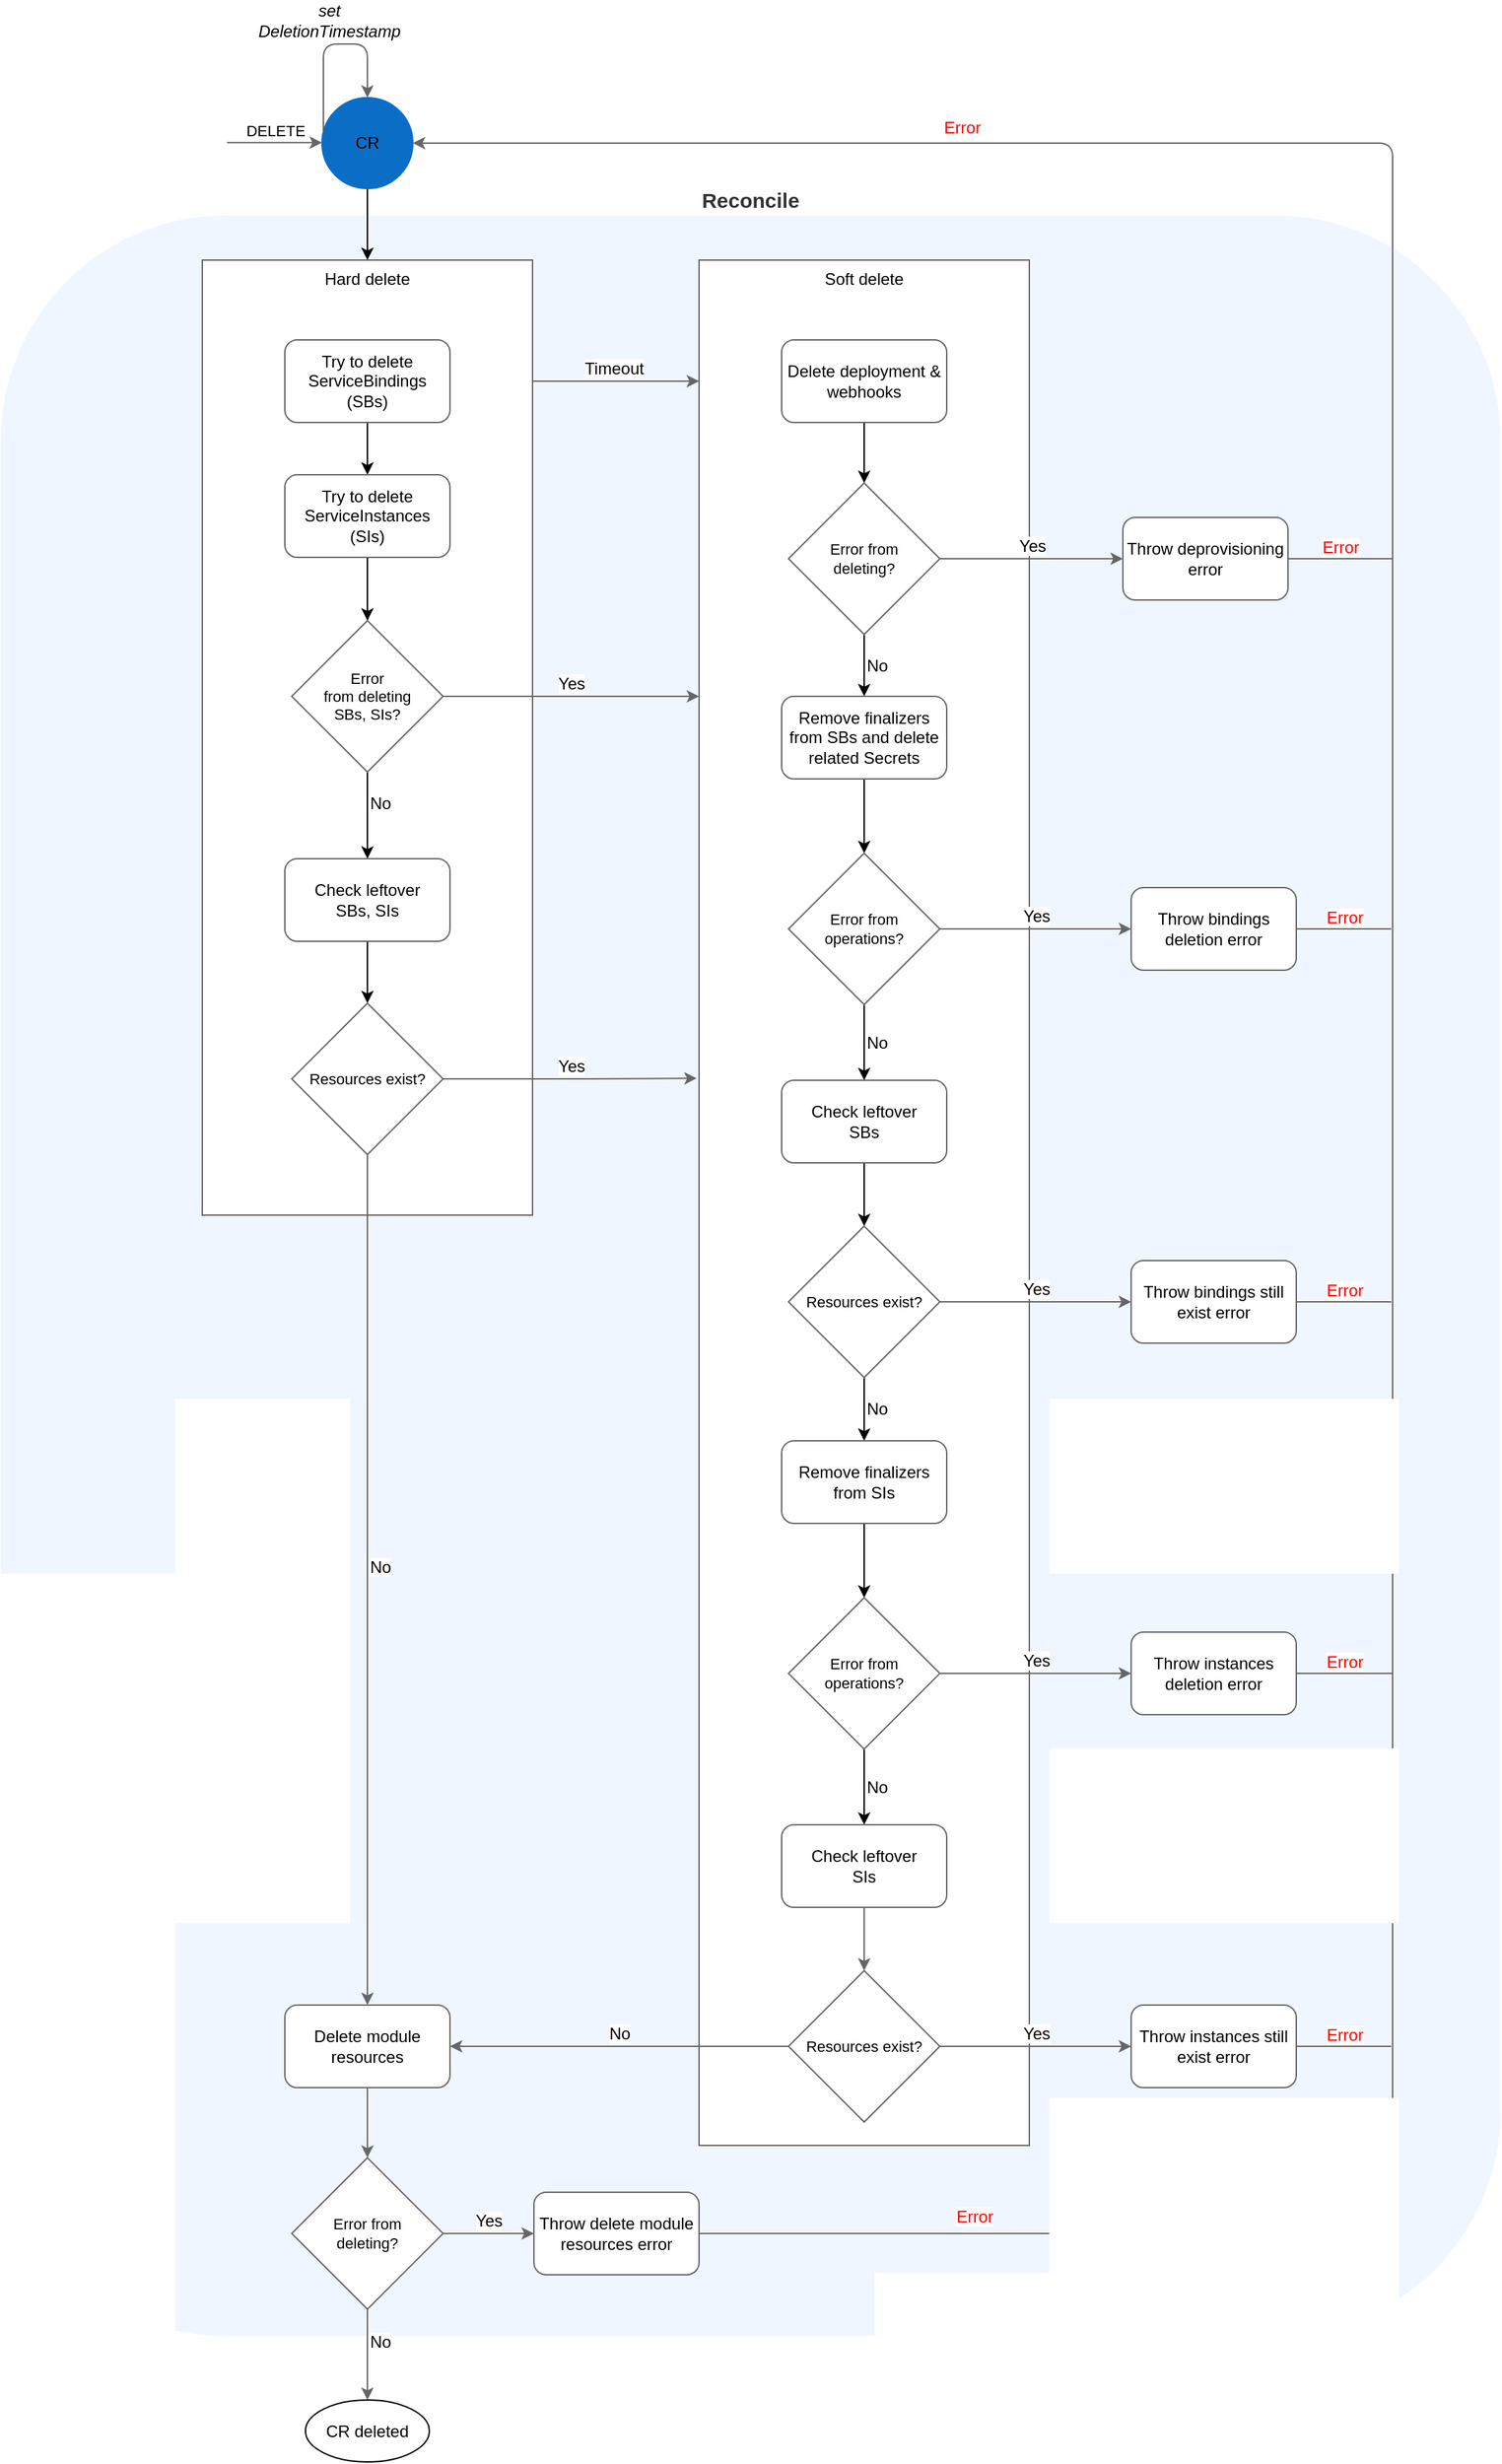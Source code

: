 <mxfile version="21.6.1" type="device">
  <diagram id="lu0qVTgI4R-YYrcZuvKL" name="Strona-1">
    <mxGraphModel dx="2222" dy="764" grid="0" gridSize="10" guides="1" tooltips="1" connect="1" arrows="1" fold="1" page="0" pageScale="1" pageWidth="827" pageHeight="1169" math="0" shadow="0">
      <root>
        <mxCell id="0" />
        <mxCell id="1" parent="0" />
        <mxCell id="O6QXdMl-xdjii7lvghlq-1" value="&lt;font style=&quot;font-size: 15px;&quot;&gt;Reconcile&lt;/font&gt;" style="rounded=1;whiteSpace=wrap;html=1;fontColor=#333333;fillColor=#f0f6ff;strokeColor=#f0f6ff;labelPosition=center;verticalLabelPosition=top;align=center;verticalAlign=bottom;fontStyle=1" parent="1" vertex="1">
          <mxGeometry x="-857" y="430" width="1089" height="1540" as="geometry" />
        </mxCell>
        <mxCell id="O6QXdMl-xdjii7lvghlq-54" value="" style="edgeStyle=orthogonalEdgeStyle;rounded=1;orthogonalLoop=1;jettySize=auto;html=1;fontSize=10;fontColor=#000000;" parent="1" source="9s4blzP_cOgsW_nrXSzR-4" target="9s4blzP_cOgsW_nrXSzR-12" edge="1">
          <mxGeometry relative="1" as="geometry" />
        </mxCell>
        <mxCell id="9s4blzP_cOgsW_nrXSzR-4" value="CR" style="ellipse;whiteSpace=wrap;html=1;aspect=fixed;fillColor=#0a6ec7;strokeColor=#0a6ec7;" parent="1" vertex="1">
          <mxGeometry x="-624" y="344" width="66" height="66" as="geometry" />
        </mxCell>
        <mxCell id="9s4blzP_cOgsW_nrXSzR-6" value="DELETE" style="endArrow=classic;html=1;rounded=1;labelPosition=center;verticalLabelPosition=top;align=center;verticalAlign=bottom;strokeColor=#666666;" parent="1" edge="1">
          <mxGeometry width="50" height="50" relative="1" as="geometry">
            <mxPoint x="-693" y="376.66" as="sourcePoint" />
            <mxPoint x="-624" y="376.66" as="targetPoint" />
          </mxGeometry>
        </mxCell>
        <mxCell id="9s4blzP_cOgsW_nrXSzR-7" value="&lt;i style=&quot;font-size: 12px;&quot;&gt;set&lt;br&gt;DeletionTimestamp&lt;/i&gt;" style="edgeStyle=orthogonalEdgeStyle;rounded=1;orthogonalLoop=1;jettySize=auto;html=1;entryX=0.5;entryY=0;entryDx=0;entryDy=0;labelPosition=center;verticalLabelPosition=top;align=center;verticalAlign=bottom;strokeColor=#666666;" parent="1" source="9s4blzP_cOgsW_nrXSzR-4" target="9s4blzP_cOgsW_nrXSzR-4" edge="1">
          <mxGeometry relative="1" as="geometry">
            <mxPoint x="-553" y="347" as="targetPoint" />
            <Array as="points">
              <mxPoint x="-623" y="305" />
              <mxPoint x="-591" y="305" />
            </Array>
          </mxGeometry>
        </mxCell>
        <mxCell id="9s4blzP_cOgsW_nrXSzR-12" value="Hard delete" style="rounded=0;whiteSpace=wrap;html=1;labelPosition=center;verticalLabelPosition=middle;align=center;verticalAlign=top;strokeColor=#666666;" parent="1" vertex="1">
          <mxGeometry x="-711" y="462" width="240" height="694" as="geometry" />
        </mxCell>
        <mxCell id="9s4blzP_cOgsW_nrXSzR-21" value="Soft delete" style="rounded=0;whiteSpace=wrap;html=1;verticalAlign=top;strokeColor=#666666;" parent="1" vertex="1">
          <mxGeometry x="-350" y="462" width="240" height="1370" as="geometry" />
        </mxCell>
        <mxCell id="O6QXdMl-xdjii7lvghlq-8" value="Yes" style="edgeStyle=orthogonalEdgeStyle;rounded=1;orthogonalLoop=1;jettySize=auto;html=1;fontSize=12;fontColor=#000000;exitX=1;exitY=0.5;exitDx=0;exitDy=0;strokeColor=#666666;verticalAlign=bottom;" parent="1" source="O6QXdMl-xdjii7lvghlq-2" target="9s4blzP_cOgsW_nrXSzR-21" edge="1">
          <mxGeometry relative="1" as="geometry">
            <Array as="points">
              <mxPoint x="-405" y="779" />
              <mxPoint x="-405" y="779" />
            </Array>
          </mxGeometry>
        </mxCell>
        <mxCell id="O6QXdMl-xdjii7lvghlq-14" value="No" style="edgeStyle=orthogonalEdgeStyle;rounded=1;orthogonalLoop=1;jettySize=auto;html=1;fontSize=12;fontColor=#000000;labelPosition=right;verticalLabelPosition=middle;align=left;verticalAlign=bottom;" parent="1" source="O6QXdMl-xdjii7lvghlq-2" target="O6QXdMl-xdjii7lvghlq-10" edge="1">
          <mxGeometry relative="1" as="geometry" />
        </mxCell>
        <mxCell id="O6QXdMl-xdjii7lvghlq-2" value="Error &lt;br&gt;from deleting&lt;br&gt;SBs, SIs?" style="rhombus;whiteSpace=wrap;html=1;fontSize=11;aspect=fixed;strokeColor=#666666;" parent="1" vertex="1">
          <mxGeometry x="-646" y="724" width="110" height="110" as="geometry" />
        </mxCell>
        <mxCell id="O6QXdMl-xdjii7lvghlq-6" value="" style="edgeStyle=orthogonalEdgeStyle;rounded=1;orthogonalLoop=1;jettySize=auto;html=1;fontSize=12;fontColor=#FF0000;" parent="1" source="O6QXdMl-xdjii7lvghlq-3" target="O6QXdMl-xdjii7lvghlq-5" edge="1">
          <mxGeometry relative="1" as="geometry" />
        </mxCell>
        <mxCell id="mvj4oXj6JV9amYfgUnpZ-20" value="" style="edgeStyle=orthogonalEdgeStyle;rounded=1;orthogonalLoop=1;jettySize=auto;html=1;strokeColor=#666666;" parent="1" edge="1">
          <mxGeometry relative="1" as="geometry">
            <mxPoint x="-471" y="550" as="sourcePoint" />
            <mxPoint x="-350" y="550" as="targetPoint" />
          </mxGeometry>
        </mxCell>
        <mxCell id="mvj4oXj6JV9amYfgUnpZ-23" value="Timeout" style="edgeLabel;html=1;align=center;verticalAlign=bottom;resizable=0;points=[];fontSize=12;" parent="mvj4oXj6JV9amYfgUnpZ-20" vertex="1" connectable="0">
          <mxGeometry x="-0.033" y="1" relative="1" as="geometry">
            <mxPoint as="offset" />
          </mxGeometry>
        </mxCell>
        <mxCell id="O6QXdMl-xdjii7lvghlq-3" value="Try to delete ServiceBindings&lt;br&gt;(SBs)" style="rounded=1;whiteSpace=wrap;html=1;strokeColor=#666666;" parent="1" vertex="1">
          <mxGeometry x="-651" y="520" width="120" height="60" as="geometry" />
        </mxCell>
        <mxCell id="O6QXdMl-xdjii7lvghlq-7" value="" style="edgeStyle=orthogonalEdgeStyle;rounded=1;orthogonalLoop=1;jettySize=auto;html=1;fontSize=12;fontColor=#FF0000;" parent="1" source="O6QXdMl-xdjii7lvghlq-5" target="O6QXdMl-xdjii7lvghlq-2" edge="1">
          <mxGeometry relative="1" as="geometry" />
        </mxCell>
        <mxCell id="O6QXdMl-xdjii7lvghlq-5" value="Try to delete ServiceInstances&lt;br&gt;(SIs)" style="rounded=1;whiteSpace=wrap;html=1;strokeColor=#666666;" parent="1" vertex="1">
          <mxGeometry x="-651" y="618" width="120" height="60" as="geometry" />
        </mxCell>
        <mxCell id="O6QXdMl-xdjii7lvghlq-15" value="" style="edgeStyle=orthogonalEdgeStyle;rounded=1;orthogonalLoop=1;jettySize=auto;html=1;fontSize=12;fontColor=#000000;" parent="1" source="O6QXdMl-xdjii7lvghlq-10" target="O6QXdMl-xdjii7lvghlq-13" edge="1">
          <mxGeometry relative="1" as="geometry" />
        </mxCell>
        <mxCell id="O6QXdMl-xdjii7lvghlq-10" value="Check leftover&lt;br&gt;SBs, SIs" style="rounded=1;whiteSpace=wrap;html=1;strokeColor=#666666;" parent="1" vertex="1">
          <mxGeometry x="-651" y="897" width="120" height="60" as="geometry" />
        </mxCell>
        <mxCell id="O6QXdMl-xdjii7lvghlq-17" value="Yes" style="edgeStyle=orthogonalEdgeStyle;rounded=1;orthogonalLoop=1;jettySize=auto;html=1;entryX=-0.007;entryY=0.434;entryDx=0;entryDy=0;entryPerimeter=0;fontSize=12;fontColor=#000000;strokeColor=#666666;verticalAlign=bottom;" parent="1" source="O6QXdMl-xdjii7lvghlq-13" target="9s4blzP_cOgsW_nrXSzR-21" edge="1">
          <mxGeometry relative="1" as="geometry" />
        </mxCell>
        <mxCell id="O6QXdMl-xdjii7lvghlq-19" value="No" style="edgeStyle=orthogonalEdgeStyle;rounded=1;orthogonalLoop=1;jettySize=auto;html=1;fontSize=12;fontColor=#000000;strokeColor=#666666;labelPosition=right;verticalLabelPosition=middle;align=left;verticalAlign=bottom;" parent="1" source="O6QXdMl-xdjii7lvghlq-13" target="O6QXdMl-xdjii7lvghlq-18" edge="1">
          <mxGeometry relative="1" as="geometry" />
        </mxCell>
        <mxCell id="O6QXdMl-xdjii7lvghlq-13" value="Resources exist?" style="rhombus;whiteSpace=wrap;html=1;fontSize=11;aspect=fixed;strokeColor=#666666;" parent="1" vertex="1">
          <mxGeometry x="-646" y="1002" width="110" height="110" as="geometry" />
        </mxCell>
        <mxCell id="O6QXdMl-xdjii7lvghlq-59" value="" style="edgeStyle=orthogonalEdgeStyle;rounded=1;orthogonalLoop=1;jettySize=auto;html=1;fontSize=10;fontColor=#000000;strokeColor=#666666;" parent="1" source="O6QXdMl-xdjii7lvghlq-18" target="O6QXdMl-xdjii7lvghlq-56" edge="1">
          <mxGeometry relative="1" as="geometry" />
        </mxCell>
        <mxCell id="O6QXdMl-xdjii7lvghlq-18" value="Delete module resources" style="rounded=1;whiteSpace=wrap;html=1;strokeColor=#666666;" parent="1" vertex="1">
          <mxGeometry x="-651" y="1730" width="120" height="60" as="geometry" />
        </mxCell>
        <mxCell id="O6QXdMl-xdjii7lvghlq-23" value="" style="edgeStyle=orthogonalEdgeStyle;rounded=1;orthogonalLoop=1;jettySize=auto;html=1;fontSize=12;fontColor=#000000;" parent="1" source="O6QXdMl-xdjii7lvghlq-21" target="O6QXdMl-xdjii7lvghlq-22" edge="1">
          <mxGeometry relative="1" as="geometry" />
        </mxCell>
        <mxCell id="O6QXdMl-xdjii7lvghlq-21" value="Delete deployment &amp;amp; webhooks" style="rounded=1;whiteSpace=wrap;html=1;strokeColor=#666666;" parent="1" vertex="1">
          <mxGeometry x="-290" y="520" width="120" height="60" as="geometry" />
        </mxCell>
        <mxCell id="O6QXdMl-xdjii7lvghlq-25" value="&lt;font style=&quot;font-size: 12px;&quot;&gt;Yes&lt;/font&gt;" style="edgeStyle=orthogonalEdgeStyle;rounded=1;orthogonalLoop=1;jettySize=auto;html=1;fontSize=10;fontColor=#000000;entryX=0;entryY=0.5;entryDx=0;entryDy=0;strokeColor=#666666;verticalAlign=bottom;" parent="1" source="O6QXdMl-xdjii7lvghlq-22" target="O6QXdMl-xdjii7lvghlq-24" edge="1">
          <mxGeometry relative="1" as="geometry">
            <mxPoint x="-95" y="679" as="targetPoint" />
          </mxGeometry>
        </mxCell>
        <mxCell id="O6QXdMl-xdjii7lvghlq-27" value="No" style="edgeStyle=orthogonalEdgeStyle;rounded=1;orthogonalLoop=1;jettySize=auto;html=1;fontSize=12;fontColor=#000000;verticalAlign=middle;labelPosition=right;verticalLabelPosition=middle;align=left;" parent="1" source="O6QXdMl-xdjii7lvghlq-22" target="O6QXdMl-xdjii7lvghlq-26" edge="1">
          <mxGeometry relative="1" as="geometry" />
        </mxCell>
        <mxCell id="O6QXdMl-xdjii7lvghlq-22" value="Error from&lt;br&gt;deleting?" style="rhombus;whiteSpace=wrap;html=1;fontSize=11;aspect=fixed;strokeColor=#666666;" parent="1" vertex="1">
          <mxGeometry x="-285" y="624" width="110" height="110" as="geometry" />
        </mxCell>
        <mxCell id="O6QXdMl-xdjii7lvghlq-78" value="Error" style="edgeStyle=orthogonalEdgeStyle;rounded=0;orthogonalLoop=1;jettySize=auto;html=1;fontSize=12;fontColor=#FF0000;endArrow=none;endFill=0;labelPosition=center;verticalLabelPosition=top;align=center;verticalAlign=bottom;strokeColor=#666666;" parent="1" source="O6QXdMl-xdjii7lvghlq-24" edge="1">
          <mxGeometry relative="1" as="geometry">
            <mxPoint x="154" y="679" as="targetPoint" />
          </mxGeometry>
        </mxCell>
        <mxCell id="O6QXdMl-xdjii7lvghlq-24" value="Throw deprovisioning error" style="rounded=1;whiteSpace=wrap;html=1;strokeColor=#666666;" parent="1" vertex="1">
          <mxGeometry x="-42" y="649" width="120" height="60" as="geometry" />
        </mxCell>
        <mxCell id="O6QXdMl-xdjii7lvghlq-29" value="" style="edgeStyle=orthogonalEdgeStyle;rounded=1;orthogonalLoop=1;jettySize=auto;html=1;fontSize=10;fontColor=#000000;" parent="1" source="O6QXdMl-xdjii7lvghlq-26" target="O6QXdMl-xdjii7lvghlq-28" edge="1">
          <mxGeometry relative="1" as="geometry" />
        </mxCell>
        <mxCell id="O6QXdMl-xdjii7lvghlq-26" value="Remove finalizers from SBs and delete related Secrets" style="rounded=1;whiteSpace=wrap;html=1;strokeColor=#666666;" parent="1" vertex="1">
          <mxGeometry x="-290" y="779" width="120" height="60" as="geometry" />
        </mxCell>
        <mxCell id="O6QXdMl-xdjii7lvghlq-33" value="No" style="edgeStyle=orthogonalEdgeStyle;rounded=1;orthogonalLoop=1;jettySize=auto;html=1;fontSize=12;fontColor=#000000;verticalAlign=middle;labelPosition=right;verticalLabelPosition=middle;align=left;" parent="1" source="O6QXdMl-xdjii7lvghlq-28" target="O6QXdMl-xdjii7lvghlq-32" edge="1">
          <mxGeometry relative="1" as="geometry" />
        </mxCell>
        <mxCell id="O6QXdMl-xdjii7lvghlq-37" value="&lt;font style=&quot;font-size: 12px;&quot;&gt;Yes&lt;/font&gt;" style="edgeStyle=orthogonalEdgeStyle;rounded=1;orthogonalLoop=1;jettySize=auto;html=1;entryX=0;entryY=0.5;entryDx=0;entryDy=0;fontSize=10;fontColor=#000000;strokeColor=#666666;verticalAlign=bottom;" parent="1" source="O6QXdMl-xdjii7lvghlq-28" target="O6QXdMl-xdjii7lvghlq-35" edge="1">
          <mxGeometry relative="1" as="geometry" />
        </mxCell>
        <mxCell id="O6QXdMl-xdjii7lvghlq-28" value="Error from operations?" style="rhombus;whiteSpace=wrap;html=1;fontSize=11;aspect=fixed;strokeColor=#666666;" parent="1" vertex="1">
          <mxGeometry x="-285" y="893" width="110" height="110" as="geometry" />
        </mxCell>
        <mxCell id="O6QXdMl-xdjii7lvghlq-38" value="" style="edgeStyle=orthogonalEdgeStyle;rounded=1;orthogonalLoop=1;jettySize=auto;html=1;fontSize=10;fontColor=#000000;" parent="1" source="O6QXdMl-xdjii7lvghlq-32" target="O6QXdMl-xdjii7lvghlq-34" edge="1">
          <mxGeometry relative="1" as="geometry" />
        </mxCell>
        <mxCell id="O6QXdMl-xdjii7lvghlq-32" value="Check leftover&lt;br&gt;SBs" style="rounded=1;whiteSpace=wrap;html=1;strokeColor=#666666;" parent="1" vertex="1">
          <mxGeometry x="-290" y="1058" width="120" height="60" as="geometry" />
        </mxCell>
        <mxCell id="O6QXdMl-xdjii7lvghlq-40" value="&lt;font style=&quot;font-size: 12px;&quot;&gt;Yes&lt;/font&gt;" style="edgeStyle=orthogonalEdgeStyle;rounded=1;orthogonalLoop=1;jettySize=auto;html=1;entryX=0;entryY=0.5;entryDx=0;entryDy=0;fontSize=10;fontColor=#000000;strokeColor=#666666;verticalAlign=bottom;" parent="1" source="O6QXdMl-xdjii7lvghlq-34" target="O6QXdMl-xdjii7lvghlq-39" edge="1">
          <mxGeometry relative="1" as="geometry" />
        </mxCell>
        <mxCell id="O6QXdMl-xdjii7lvghlq-48" value="No" style="edgeStyle=orthogonalEdgeStyle;rounded=1;orthogonalLoop=1;jettySize=auto;html=1;fontSize=12;fontColor=#000000;verticalAlign=middle;labelPosition=right;verticalLabelPosition=middle;align=left;" parent="1" source="O6QXdMl-xdjii7lvghlq-34" target="O6QXdMl-xdjii7lvghlq-42" edge="1">
          <mxGeometry relative="1" as="geometry" />
        </mxCell>
        <mxCell id="O6QXdMl-xdjii7lvghlq-34" value="Resources exist?" style="rhombus;whiteSpace=wrap;html=1;fontSize=11;aspect=fixed;strokeColor=#666666;" parent="1" vertex="1">
          <mxGeometry x="-285" y="1164" width="110" height="110" as="geometry" />
        </mxCell>
        <mxCell id="O6QXdMl-xdjii7lvghlq-77" value="Error" style="edgeStyle=orthogonalEdgeStyle;rounded=0;orthogonalLoop=1;jettySize=auto;html=1;fontSize=12;fontColor=#FF0000;endArrow=none;endFill=0;labelPosition=center;verticalLabelPosition=top;align=center;verticalAlign=bottom;strokeColor=#666666;" parent="1" source="O6QXdMl-xdjii7lvghlq-35" edge="1">
          <mxGeometry relative="1" as="geometry">
            <mxPoint x="153" y="948" as="targetPoint" />
          </mxGeometry>
        </mxCell>
        <mxCell id="O6QXdMl-xdjii7lvghlq-35" value="Throw bindings deletion error" style="rounded=1;whiteSpace=wrap;html=1;strokeColor=#666666;" parent="1" vertex="1">
          <mxGeometry x="-36" y="918" width="120" height="60" as="geometry" />
        </mxCell>
        <mxCell id="O6QXdMl-xdjii7lvghlq-76" value="Error" style="edgeStyle=orthogonalEdgeStyle;rounded=0;orthogonalLoop=1;jettySize=auto;html=1;fontSize=12;fontColor=#FF0000;endArrow=none;endFill=0;labelPosition=center;verticalLabelPosition=top;align=center;verticalAlign=bottom;strokeColor=#666666;" parent="1" source="O6QXdMl-xdjii7lvghlq-39" edge="1">
          <mxGeometry relative="1" as="geometry">
            <mxPoint x="153" y="1219" as="targetPoint" />
          </mxGeometry>
        </mxCell>
        <mxCell id="O6QXdMl-xdjii7lvghlq-39" value="Throw bindings still exist error" style="rounded=1;whiteSpace=wrap;html=1;strokeColor=#666666;" parent="1" vertex="1">
          <mxGeometry x="-36" y="1189" width="120" height="60" as="geometry" />
        </mxCell>
        <mxCell id="O6QXdMl-xdjii7lvghlq-41" value="" style="edgeStyle=orthogonalEdgeStyle;rounded=1;orthogonalLoop=1;jettySize=auto;html=1;fontSize=10;fontColor=#000000;" parent="1" source="O6QXdMl-xdjii7lvghlq-42" target="O6QXdMl-xdjii7lvghlq-44" edge="1">
          <mxGeometry relative="1" as="geometry" />
        </mxCell>
        <mxCell id="O6QXdMl-xdjii7lvghlq-42" value="Remove finalizers from SIs" style="rounded=1;whiteSpace=wrap;html=1;strokeColor=#666666;" parent="1" vertex="1">
          <mxGeometry x="-290" y="1320" width="120" height="60" as="geometry" />
        </mxCell>
        <mxCell id="O6QXdMl-xdjii7lvghlq-43" value="No" style="edgeStyle=orthogonalEdgeStyle;rounded=1;orthogonalLoop=1;jettySize=auto;html=1;fontSize=12;fontColor=#000000;verticalAlign=middle;labelPosition=right;verticalLabelPosition=middle;align=left;" parent="1" source="O6QXdMl-xdjii7lvghlq-44" target="O6QXdMl-xdjii7lvghlq-46" edge="1">
          <mxGeometry relative="1" as="geometry" />
        </mxCell>
        <mxCell id="O6QXdMl-xdjii7lvghlq-50" value="&lt;font style=&quot;font-size: 12px;&quot;&gt;Yes&lt;/font&gt;" style="edgeStyle=orthogonalEdgeStyle;rounded=1;orthogonalLoop=1;jettySize=auto;html=1;fontSize=10;fontColor=#000000;entryX=0;entryY=0.5;entryDx=0;entryDy=0;strokeColor=#666666;verticalAlign=bottom;" parent="1" source="O6QXdMl-xdjii7lvghlq-44" target="O6QXdMl-xdjii7lvghlq-49" edge="1">
          <mxGeometry relative="1" as="geometry">
            <mxPoint x="-95" y="1489" as="targetPoint" />
          </mxGeometry>
        </mxCell>
        <mxCell id="O6QXdMl-xdjii7lvghlq-44" value="Error from operations?" style="rhombus;whiteSpace=wrap;html=1;fontSize=11;aspect=fixed;strokeColor=#666666;" parent="1" vertex="1">
          <mxGeometry x="-285" y="1434" width="110" height="110" as="geometry" />
        </mxCell>
        <mxCell id="O6QXdMl-xdjii7lvghlq-45" value="" style="edgeStyle=orthogonalEdgeStyle;rounded=1;orthogonalLoop=1;jettySize=auto;html=1;fontSize=10;fontColor=#000000;strokeColor=#666666;" parent="1" source="O6QXdMl-xdjii7lvghlq-46" target="O6QXdMl-xdjii7lvghlq-47" edge="1">
          <mxGeometry relative="1" as="geometry">
            <Array as="points">
              <mxPoint x="-230" y="1693" />
              <mxPoint x="-230" y="1693" />
            </Array>
          </mxGeometry>
        </mxCell>
        <mxCell id="O6QXdMl-xdjii7lvghlq-46" value="Check leftover&lt;br&gt;SIs" style="rounded=1;whiteSpace=wrap;html=1;strokeColor=#666666;" parent="1" vertex="1">
          <mxGeometry x="-290" y="1599" width="120" height="60" as="geometry" />
        </mxCell>
        <mxCell id="O6QXdMl-xdjii7lvghlq-52" value="&lt;font style=&quot;font-size: 12px;&quot;&gt;Yes&lt;/font&gt;" style="edgeStyle=orthogonalEdgeStyle;rounded=1;orthogonalLoop=1;jettySize=auto;html=1;fontSize=10;fontColor=#000000;entryX=0;entryY=0.5;entryDx=0;entryDy=0;strokeColor=#666666;verticalAlign=bottom;" parent="1" source="O6QXdMl-xdjii7lvghlq-47" target="O6QXdMl-xdjii7lvghlq-51" edge="1">
          <mxGeometry relative="1" as="geometry">
            <mxPoint x="-95" y="1760" as="targetPoint" />
          </mxGeometry>
        </mxCell>
        <mxCell id="O6QXdMl-xdjii7lvghlq-55" value="&lt;font style=&quot;font-size: 12px;&quot;&gt;No&lt;/font&gt;" style="edgeStyle=orthogonalEdgeStyle;rounded=1;orthogonalLoop=1;jettySize=auto;html=1;entryX=1;entryY=0.5;entryDx=0;entryDy=0;fontSize=10;fontColor=#000000;strokeColor=#666666;verticalAlign=bottom;" parent="1" source="O6QXdMl-xdjii7lvghlq-47" target="O6QXdMl-xdjii7lvghlq-18" edge="1">
          <mxGeometry relative="1" as="geometry" />
        </mxCell>
        <mxCell id="O6QXdMl-xdjii7lvghlq-47" value="Resources exist?" style="rhombus;whiteSpace=wrap;html=1;fontSize=11;aspect=fixed;strokeColor=#666666;" parent="1" vertex="1">
          <mxGeometry x="-285" y="1705" width="110" height="110" as="geometry" />
        </mxCell>
        <mxCell id="O6QXdMl-xdjii7lvghlq-75" value="Error" style="edgeStyle=orthogonalEdgeStyle;rounded=0;orthogonalLoop=1;jettySize=auto;html=1;fontSize=12;fontColor=#FF0000;endArrow=none;endFill=0;labelPosition=center;verticalLabelPosition=top;align=center;verticalAlign=bottom;strokeColor=#666666;" parent="1" source="O6QXdMl-xdjii7lvghlq-49" edge="1">
          <mxGeometry relative="1" as="geometry">
            <mxPoint x="154" y="1489" as="targetPoint" />
          </mxGeometry>
        </mxCell>
        <mxCell id="O6QXdMl-xdjii7lvghlq-49" value="Throw instances deletion error" style="rounded=1;whiteSpace=wrap;html=1;strokeColor=#666666;" parent="1" vertex="1">
          <mxGeometry x="-36" y="1459" width="120" height="60" as="geometry" />
        </mxCell>
        <mxCell id="O6QXdMl-xdjii7lvghlq-74" value="Error" style="edgeStyle=orthogonalEdgeStyle;rounded=0;orthogonalLoop=1;jettySize=auto;html=1;fontSize=12;fontColor=#FF0000;endArrow=none;endFill=0;labelPosition=center;verticalLabelPosition=top;align=center;verticalAlign=bottom;strokeColor=#666666;" parent="1" source="O6QXdMl-xdjii7lvghlq-51" edge="1">
          <mxGeometry relative="1" as="geometry">
            <mxPoint x="153" y="1760" as="targetPoint" />
          </mxGeometry>
        </mxCell>
        <mxCell id="O6QXdMl-xdjii7lvghlq-51" value="Throw instances still exist error" style="rounded=1;whiteSpace=wrap;html=1;strokeColor=#666666;" parent="1" vertex="1">
          <mxGeometry x="-36" y="1730" width="120" height="60" as="geometry" />
        </mxCell>
        <mxCell id="O6QXdMl-xdjii7lvghlq-53" value="CR deleted" style="ellipse;whiteSpace=wrap;html=1;fillColor=#FFFFFF;strokeColor=#000000;" parent="1" vertex="1">
          <mxGeometry x="-636" y="2017" width="90" height="45" as="geometry" />
        </mxCell>
        <mxCell id="O6QXdMl-xdjii7lvghlq-66" value="&lt;font style=&quot;font-size: 12px;&quot;&gt;No&lt;/font&gt;" style="edgeStyle=orthogonalEdgeStyle;rounded=1;orthogonalLoop=1;jettySize=auto;html=1;fontSize=10;fontColor=#000000;strokeColor=#666666;labelPosition=right;verticalLabelPosition=middle;align=left;verticalAlign=bottom;" parent="1" source="O6QXdMl-xdjii7lvghlq-56" target="O6QXdMl-xdjii7lvghlq-53" edge="1">
          <mxGeometry relative="1" as="geometry" />
        </mxCell>
        <mxCell id="O6QXdMl-xdjii7lvghlq-67" value="&lt;font style=&quot;font-size: 12px;&quot;&gt;Yes&lt;/font&gt;" style="edgeStyle=orthogonalEdgeStyle;rounded=1;orthogonalLoop=1;jettySize=auto;html=1;fontSize=10;fontColor=#000000;strokeColor=#666666;verticalAlign=bottom;" parent="1" source="O6QXdMl-xdjii7lvghlq-56" target="O6QXdMl-xdjii7lvghlq-61" edge="1">
          <mxGeometry relative="1" as="geometry" />
        </mxCell>
        <mxCell id="O6QXdMl-xdjii7lvghlq-56" value="Error from&lt;br&gt;deleting?" style="rhombus;whiteSpace=wrap;html=1;fontSize=11;aspect=fixed;strokeColor=#666666;" parent="1" vertex="1">
          <mxGeometry x="-646" y="1841" width="110" height="110" as="geometry" />
        </mxCell>
        <mxCell id="mvj4oXj6JV9amYfgUnpZ-9" style="edgeStyle=elbowEdgeStyle;rounded=1;orthogonalLoop=1;jettySize=auto;html=1;endArrow=classic;endFill=1;strokeColor=#666666;entryX=1;entryY=0.5;entryDx=0;entryDy=0;verticalAlign=bottom;" parent="1" source="O6QXdMl-xdjii7lvghlq-61" target="9s4blzP_cOgsW_nrXSzR-4" edge="1">
          <mxGeometry relative="1" as="geometry">
            <mxPoint x="153" y="375" as="targetPoint" />
            <Array as="points">
              <mxPoint x="154" y="1134" />
            </Array>
          </mxGeometry>
        </mxCell>
        <mxCell id="mvj4oXj6JV9amYfgUnpZ-25" value="&lt;span style=&quot;font-size: 12px;&quot;&gt;&lt;font color=&quot;#ff0000&quot;&gt;Error&lt;/font&gt;&lt;/span&gt;" style="edgeLabel;html=1;align=center;verticalAlign=bottom;resizable=0;points=[];" parent="mvj4oXj6JV9amYfgUnpZ-9" vertex="1" connectable="0">
          <mxGeometry x="-0.853" y="4" relative="1" as="geometry">
            <mxPoint x="-1" as="offset" />
          </mxGeometry>
        </mxCell>
        <mxCell id="mvj4oXj6JV9amYfgUnpZ-26" value="&lt;font color=&quot;#ff0000&quot; style=&quot;font-size: 12px;&quot;&gt;Error&lt;/font&gt;" style="edgeLabel;html=1;align=center;verticalAlign=bottom;resizable=0;points=[];" parent="mvj4oXj6JV9amYfgUnpZ-9" vertex="1" connectable="0">
          <mxGeometry x="0.708" y="-3" relative="1" as="geometry">
            <mxPoint x="-1" as="offset" />
          </mxGeometry>
        </mxCell>
        <mxCell id="O6QXdMl-xdjii7lvghlq-61" value="Throw delete module resources error" style="rounded=1;whiteSpace=wrap;html=1;strokeColor=#666666;" parent="1" vertex="1">
          <mxGeometry x="-470" y="1866" width="120" height="60" as="geometry" />
        </mxCell>
      </root>
    </mxGraphModel>
  </diagram>
</mxfile>
